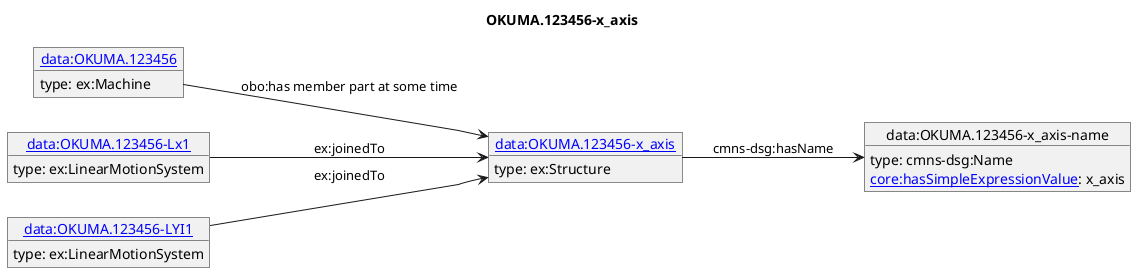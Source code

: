 @startuml
skinparam linetype polyline
left to right direction
title OKUMA.123456-x_axis
object "[[./OKUMA.123456-x_axis.html data:OKUMA.123456-x_axis]]" as o1 {
 type: ex:Structure 
}
object "data:OKUMA.123456-x_axis-name" as o2 {
 type: cmns-dsg:Name 
}
object "[[./OKUMA.123456.html data:OKUMA.123456]]" as o3 {
 type: ex:Machine 
}
object "[[./OKUMA.123456-Lx1.html data:OKUMA.123456-Lx1]]" as o4 {
 type: ex:LinearMotionSystem 
}
object "[[./OKUMA.123456-LYI1.html data:OKUMA.123456-LYI1]]" as o5 {
 type: ex:LinearMotionSystem 
}
o1 --> o2 : cmns-dsg:hasName
o2 : [[https://spec.industrialontologies.org/ontology/core/Core/hasSimpleExpressionValue core:hasSimpleExpressionValue]]: x_axis
o3 --> o1 : obo:has member part at some time
o4 --> o1 : ex:joinedTo
o5 --> o1 : ex:joinedTo
@enduml
